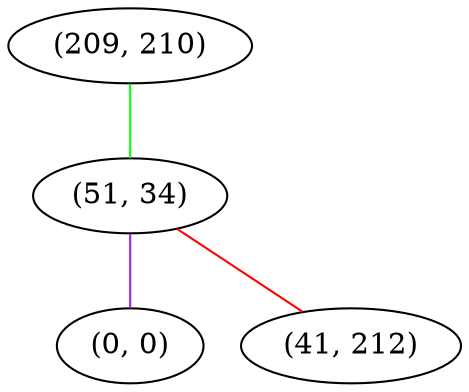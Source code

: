 graph "" {
"(209, 210)";
"(51, 34)";
"(0, 0)";
"(41, 212)";
"(209, 210)" -- "(51, 34)"  [color=green, key=0, weight=2];
"(51, 34)" -- "(0, 0)"  [color=purple, key=0, weight=4];
"(51, 34)" -- "(41, 212)"  [color=red, key=0, weight=1];
}
